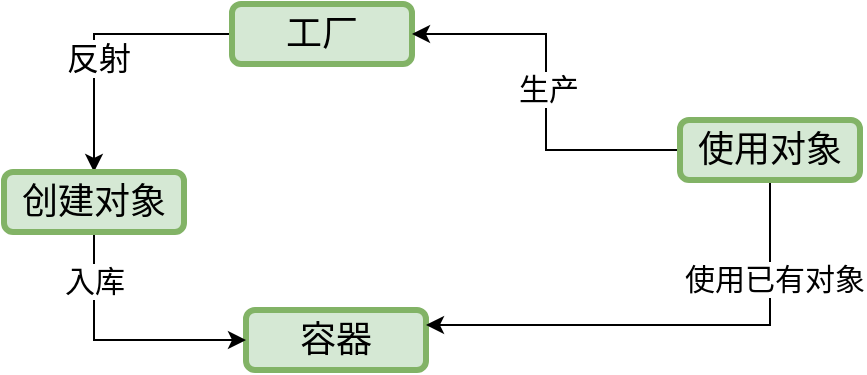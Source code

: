 <mxfile version="26.2.13">
  <diagram name="第 1 页" id="5ebKiJL6RLtHLWl6l3qJ">
    <mxGraphModel dx="1334" dy="791" grid="0" gridSize="10" guides="1" tooltips="1" connect="1" arrows="1" fold="1" page="1" pageScale="1" pageWidth="827" pageHeight="1169" math="0" shadow="0">
      <root>
        <mxCell id="0" />
        <mxCell id="1" parent="0" />
        <mxCell id="ouxITJuBnf-tcr71eJhk-5" style="edgeStyle=orthogonalEdgeStyle;rounded=0;orthogonalLoop=1;jettySize=auto;html=1;entryX=0.5;entryY=0;entryDx=0;entryDy=0;" edge="1" parent="1" source="ouxITJuBnf-tcr71eJhk-1" target="ouxITJuBnf-tcr71eJhk-4">
          <mxGeometry relative="1" as="geometry" />
        </mxCell>
        <mxCell id="ouxITJuBnf-tcr71eJhk-6" value="&lt;font style=&quot;font-size: 16px;&quot;&gt;反射&lt;/font&gt;" style="edgeLabel;html=1;align=center;verticalAlign=middle;resizable=0;points=[];" vertex="1" connectable="0" parent="ouxITJuBnf-tcr71eJhk-5">
          <mxGeometry x="0.174" y="2" relative="1" as="geometry">
            <mxPoint as="offset" />
          </mxGeometry>
        </mxCell>
        <mxCell id="ouxITJuBnf-tcr71eJhk-1" value="&lt;font style=&quot;font-size: 18px;&quot;&gt;工厂&lt;/font&gt;" style="rounded=1;whiteSpace=wrap;html=1;strokeColor=#82b366;strokeWidth=3;fillColor=#d5e8d4;" vertex="1" parent="1">
          <mxGeometry x="277" y="263" width="90" height="30" as="geometry" />
        </mxCell>
        <mxCell id="ouxITJuBnf-tcr71eJhk-3" value="&lt;font style=&quot;font-size: 18px;&quot;&gt;容器&lt;/font&gt;" style="rounded=1;whiteSpace=wrap;html=1;strokeColor=#82b366;strokeWidth=3;fillColor=#d5e8d4;" vertex="1" parent="1">
          <mxGeometry x="284" y="416" width="90" height="30" as="geometry" />
        </mxCell>
        <mxCell id="ouxITJuBnf-tcr71eJhk-8" style="edgeStyle=orthogonalEdgeStyle;rounded=0;orthogonalLoop=1;jettySize=auto;html=1;entryX=0;entryY=0.5;entryDx=0;entryDy=0;exitX=0.5;exitY=1;exitDx=0;exitDy=0;" edge="1" parent="1" source="ouxITJuBnf-tcr71eJhk-4" target="ouxITJuBnf-tcr71eJhk-3">
          <mxGeometry relative="1" as="geometry">
            <mxPoint x="192" y="390" as="sourcePoint" />
          </mxGeometry>
        </mxCell>
        <mxCell id="ouxITJuBnf-tcr71eJhk-9" value="&lt;font style=&quot;font-size: 15px;&quot;&gt;入库&lt;/font&gt;" style="edgeLabel;html=1;align=center;verticalAlign=middle;resizable=0;points=[];" vertex="1" connectable="0" parent="ouxITJuBnf-tcr71eJhk-8">
          <mxGeometry x="-0.631" relative="1" as="geometry">
            <mxPoint as="offset" />
          </mxGeometry>
        </mxCell>
        <mxCell id="ouxITJuBnf-tcr71eJhk-4" value="&lt;span style=&quot;font-size: 18px;&quot;&gt;创建对象&lt;/span&gt;" style="rounded=1;whiteSpace=wrap;html=1;strokeColor=#82b366;strokeWidth=3;fillColor=#d5e8d4;" vertex="1" parent="1">
          <mxGeometry x="163" y="347" width="90" height="30" as="geometry" />
        </mxCell>
        <mxCell id="ouxITJuBnf-tcr71eJhk-11" style="edgeStyle=orthogonalEdgeStyle;rounded=0;orthogonalLoop=1;jettySize=auto;html=1;entryX=1;entryY=0.5;entryDx=0;entryDy=0;" edge="1" parent="1" source="ouxITJuBnf-tcr71eJhk-10" target="ouxITJuBnf-tcr71eJhk-1">
          <mxGeometry relative="1" as="geometry" />
        </mxCell>
        <mxCell id="ouxITJuBnf-tcr71eJhk-13" value="&lt;font style=&quot;font-size: 15px;&quot;&gt;生产&lt;/font&gt;" style="edgeLabel;html=1;align=center;verticalAlign=middle;resizable=0;points=[];" vertex="1" connectable="0" parent="ouxITJuBnf-tcr71eJhk-11">
          <mxGeometry x="0.021" y="-1" relative="1" as="geometry">
            <mxPoint as="offset" />
          </mxGeometry>
        </mxCell>
        <mxCell id="ouxITJuBnf-tcr71eJhk-12" style="edgeStyle=orthogonalEdgeStyle;rounded=0;orthogonalLoop=1;jettySize=auto;html=1;entryX=1;entryY=0.25;entryDx=0;entryDy=0;exitX=0.5;exitY=1;exitDx=0;exitDy=0;" edge="1" parent="1" source="ouxITJuBnf-tcr71eJhk-10" target="ouxITJuBnf-tcr71eJhk-3">
          <mxGeometry relative="1" as="geometry" />
        </mxCell>
        <mxCell id="ouxITJuBnf-tcr71eJhk-14" value="&lt;font style=&quot;font-size: 15px;&quot;&gt;使用已有对象&lt;/font&gt;" style="edgeLabel;html=1;align=center;verticalAlign=middle;resizable=0;points=[];" vertex="1" connectable="0" parent="ouxITJuBnf-tcr71eJhk-12">
          <mxGeometry x="-0.599" y="2" relative="1" as="geometry">
            <mxPoint as="offset" />
          </mxGeometry>
        </mxCell>
        <mxCell id="ouxITJuBnf-tcr71eJhk-10" value="&lt;span style=&quot;font-size: 18px;&quot;&gt;使用对象&lt;/span&gt;" style="rounded=1;whiteSpace=wrap;html=1;strokeColor=#82b366;strokeWidth=3;fillColor=#d5e8d4;" vertex="1" parent="1">
          <mxGeometry x="501" y="321" width="90" height="30" as="geometry" />
        </mxCell>
      </root>
    </mxGraphModel>
  </diagram>
</mxfile>
